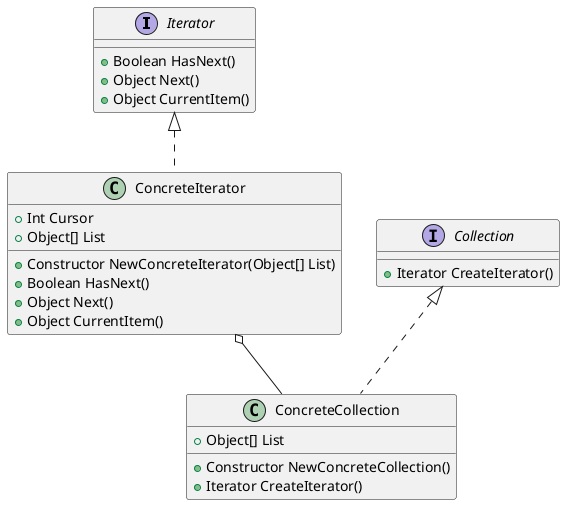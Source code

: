 @startuml
'https://plantuml.com/class-diagram

interface Iterator {
+Boolean HasNext()
+Object Next()
+Object CurrentItem()
}

class ConcreteIterator {
+Int Cursor
+Object[] List
+Constructor NewConcreteIterator(Object[] List)
+Boolean HasNext()
+Object Next()
+Object CurrentItem()
}

interface Collection {
+Iterator CreateIterator()
}

class ConcreteCollection {
+Object[] List
+Constructor NewConcreteCollection()
+Iterator CreateIterator()
}

Iterator <|.. ConcreteIterator
Collection <|.. ConcreteCollection
ConcreteIterator o-- ConcreteCollection

@enduml